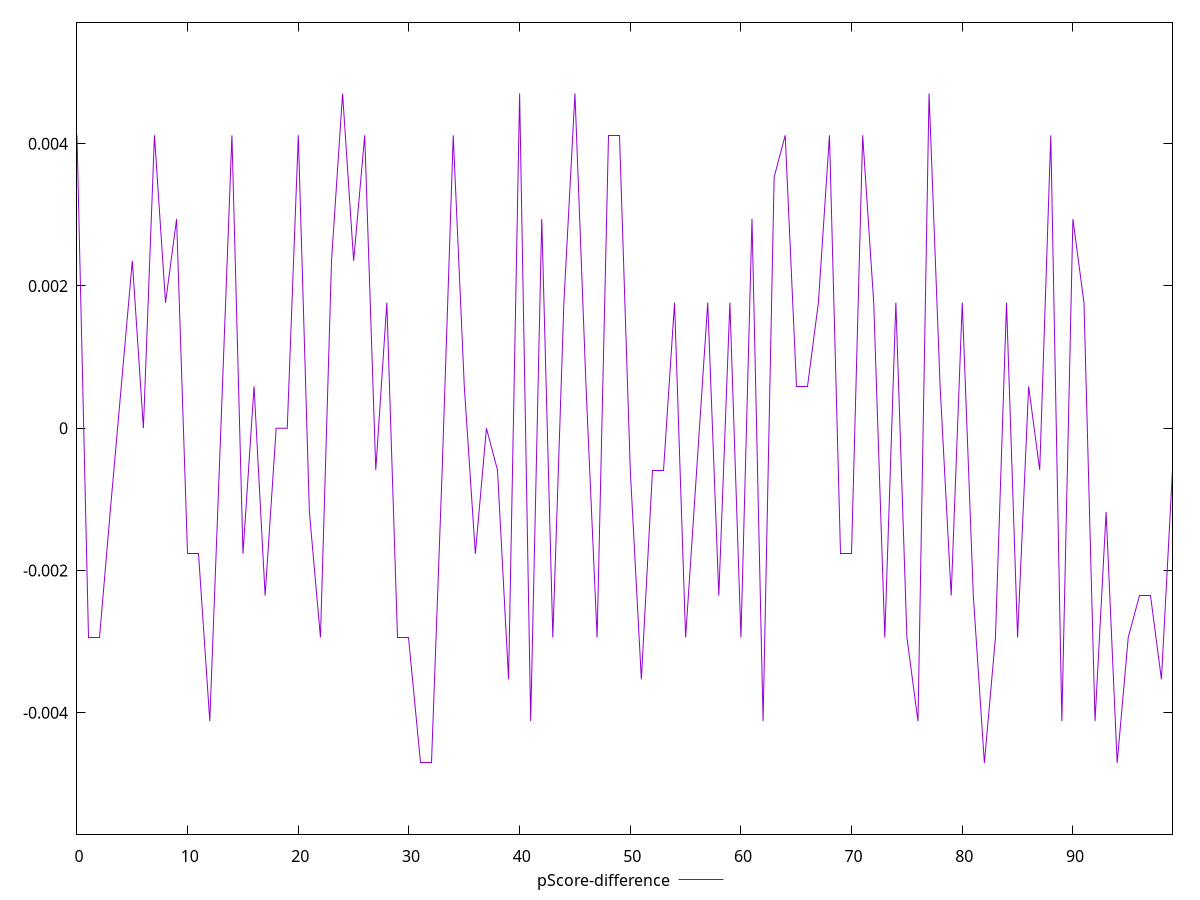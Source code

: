 reset

$pScoreDifference <<EOF
0 0.0041176470588235314
1 -0.002941176470588225
2 -0.0029411764705882526
3 -0.0011764705882352788
4 0.0005882352941176394
5 0.0023529411764705577
6 -2.7755575615628914e-17
7 0.0041176470588235314
8 0.0017647058823529321
9 0.0029411764705882526
10 -0.0017647058823529599
11 -0.0017647058823529599
12 -0.0041176470588235176
13 0
14 0.0041176470588235314
15 -0.0017647058823529599
16 0.0005882352941176533
17 -0.002352941176470613
18 0
19 -2.7755575615628914e-17
20 0.004117647058823504
21 -0.0011764705882352788
22 -0.0029411764705882526
23 0.0023529411764705577
24 0.004705882352941143
25 0.002352941176470613
26 0.004117647058823504
27 -0.0005882352941176394
28 0.0017647058823529321
29 -0.0029411764705882526
30 -0.0029411764705882526
31 -0.004705882352941199
32 -0.0047058823529412125
33 -0.0005882352941176672
34 0.004117647058823504
35 0.0005882352941176533
36 -0.0017647058823529738
37 0
38 -0.000588235294117681
39 -0.003529411764705892
40 0.004705882352941185
41 -0.0041176470588235314
42 0.0029411764705882526
43 -0.0029411764705882387
44 0.0017647058823529321
45 0.004705882352941143
46 0.0005882352941176394
47 -0.0029411764705882526
48 0.0041176470588235314
49 0.0041176470588235314
50 -0.0005882352941176672
51 -0.003529411764705878
52 -0.0005882352941176949
53 -0.0005882352941176394
54 0.0017647058823529183
55 -0.0029411764705882526
56 -0.000588235294117681
57 0.0017647058823529321
58 -0.002352941176470613
59 0.0017647058823529321
60 -0.0029411764705882387
61 0.0029411764705882526
62 -0.0041176470588235314
63 0.0035294117647058365
64 0.0041176470588235314
65 0.0005882352941176117
66 0.0005882352941176533
67 0.001764705882352946
68 0.004117647058823504
69 -0.0017647058823529738
70 -0.0017647058823529599
71 0.0041176470588235314
72 0.0017647058823529183
73 -0.0029411764705882526
74 0.0017647058823529321
75 -0.0029411764705882387
76 -0.004117647058823559
77 0.004705882352941143
78 0.0005882352941176117
79 -0.0023529411764705854
80 0.0017647058823529183
81 -0.002352941176470613
82 -0.004705882352941199
83 -0.002941176470588225
84 0.0017647058823529183
85 -0.0029411764705882526
86 0.0005882352941176394
87 -0.000588235294117681
88 0.0041176470588235314
89 -0.0041176470588235314
90 0.0029411764705882526
91 0.0017647058823529321
92 -0.0041176470588235176
93 -0.0011764705882353066
94 -0.004705882352941171
95 -0.0029411764705882526
96 -0.002352941176470613
97 -0.002352941176470613
98 -0.003529411764705892
99 -0.0005882352941176394
EOF

set key outside below
set xrange [0:99]
set yrange [-0.0057058823529412125:0.005705882352941185]
set trange [-0.0057058823529412125:0.005705882352941185]
set terminal svg size 640, 500 enhanced background rgb 'white'
set output "reports/report_00028_2021-02-24T12-49-42.674Z/unused-javascript/samples/astro/pScore-difference/values.svg"

plot $pScoreDifference title "pScore-difference" with line

reset
